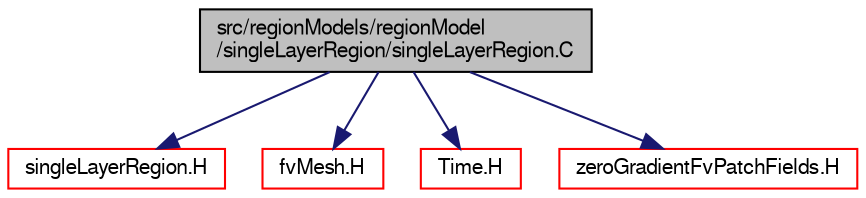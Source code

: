 digraph "src/regionModels/regionModel/singleLayerRegion/singleLayerRegion.C"
{
  bgcolor="transparent";
  edge [fontname="FreeSans",fontsize="10",labelfontname="FreeSans",labelfontsize="10"];
  node [fontname="FreeSans",fontsize="10",shape=record];
  Node0 [label="src/regionModels/regionModel\l/singleLayerRegion/singleLayerRegion.C",height=0.2,width=0.4,color="black", fillcolor="grey75", style="filled", fontcolor="black"];
  Node0 -> Node1 [color="midnightblue",fontsize="10",style="solid",fontname="FreeSans"];
  Node1 [label="singleLayerRegion.H",height=0.2,width=0.4,color="red",URL="$a14132.html"];
  Node0 -> Node187 [color="midnightblue",fontsize="10",style="solid",fontname="FreeSans"];
  Node187 [label="fvMesh.H",height=0.2,width=0.4,color="red",URL="$a03533.html"];
  Node0 -> Node327 [color="midnightblue",fontsize="10",style="solid",fontname="FreeSans"];
  Node327 [label="Time.H",height=0.2,width=0.4,color="red",URL="$a09311.html"];
  Node0 -> Node346 [color="midnightblue",fontsize="10",style="solid",fontname="FreeSans"];
  Node346 [label="zeroGradientFvPatchFields.H",height=0.2,width=0.4,color="red",URL="$a01547.html"];
}
